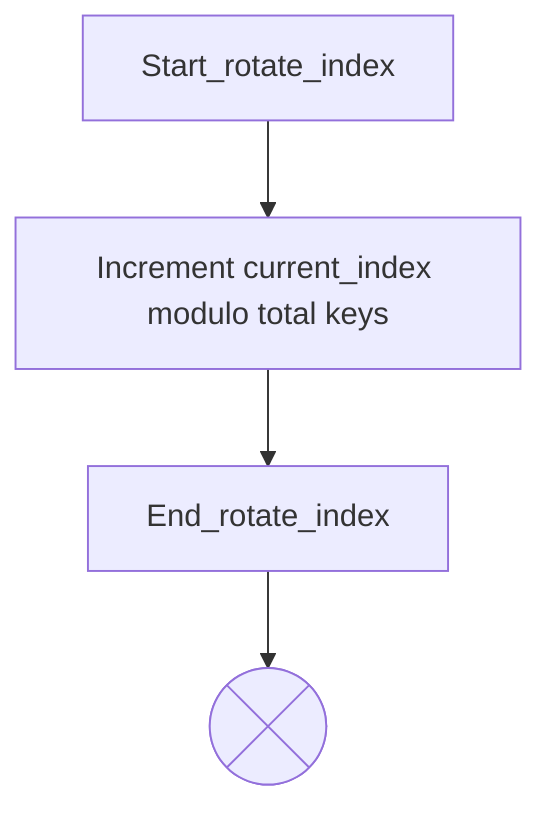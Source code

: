 flowchart TD
    %% =====================
    %% _rotate_index()
    %% =====================
    R1[Start_rotate_index] --> S1[Increment current_index modulo total keys] --> T1[End_rotate_index] --> T

    T@{ shape: summary}